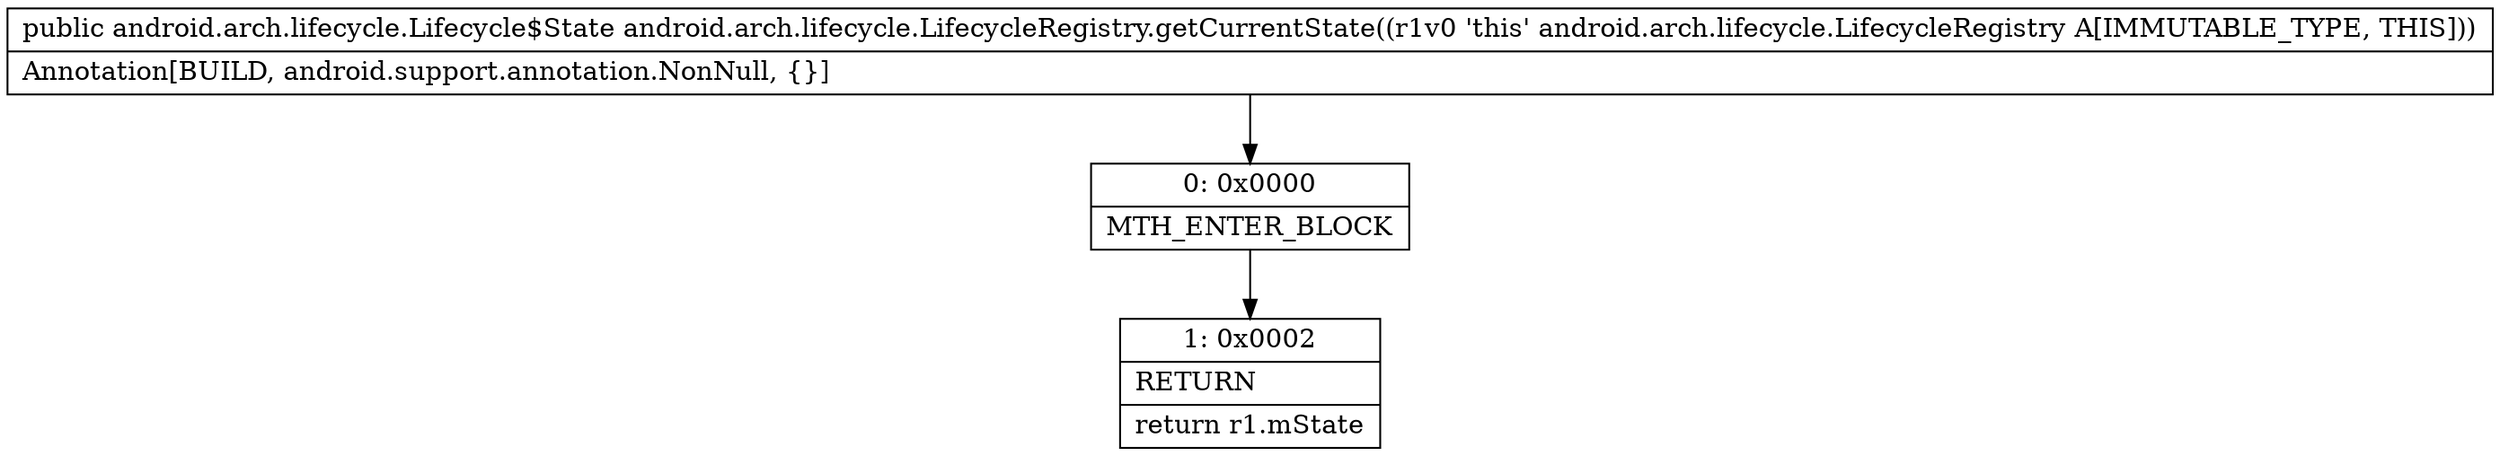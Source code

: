 digraph "CFG forandroid.arch.lifecycle.LifecycleRegistry.getCurrentState()Landroid\/arch\/lifecycle\/Lifecycle$State;" {
Node_0 [shape=record,label="{0\:\ 0x0000|MTH_ENTER_BLOCK\l}"];
Node_1 [shape=record,label="{1\:\ 0x0002|RETURN\l|return r1.mState\l}"];
MethodNode[shape=record,label="{public android.arch.lifecycle.Lifecycle$State android.arch.lifecycle.LifecycleRegistry.getCurrentState((r1v0 'this' android.arch.lifecycle.LifecycleRegistry A[IMMUTABLE_TYPE, THIS]))  | Annotation[BUILD, android.support.annotation.NonNull, \{\}]\l}"];
MethodNode -> Node_0;
Node_0 -> Node_1;
}

